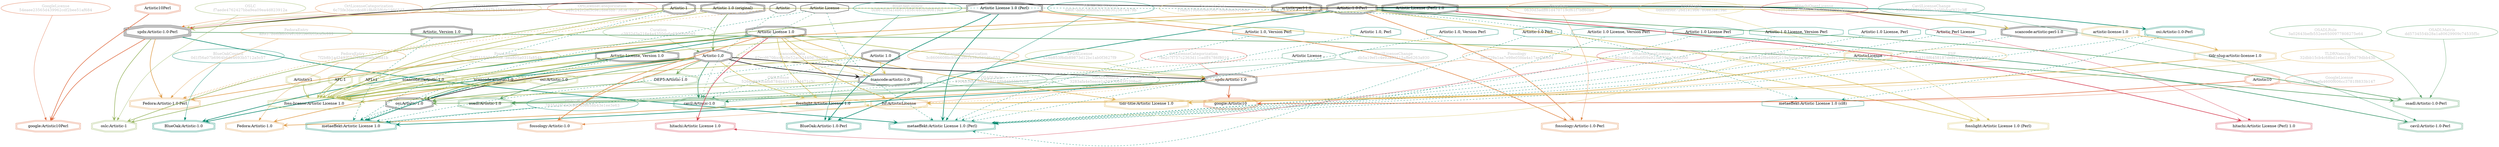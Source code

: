 strict digraph {
    node [shape=box];
    graph [splines=curved];
    317 [label="SPDXLicense\n8da691ea0e67dda5847b45633efb6444"
        ,fontcolor=gray
        ,color="#b8bf62"
        ,fillcolor="beige;1"
        ,shape=ellipse];
    318 [label="spdx:Artistic-1.0-Perl"
        ,shape=tripleoctagon];
    319 [label="Artistic-1.0-Perl"
        ,shape=doubleoctagon];
    320 [label="Artistic License 1.0 (Perl)"
        ,shape=doubleoctagon];
    333 [label="SPDXLicense\n616b853f6db89873d12bc1ab0f3627f9"
        ,fontcolor=gray
        ,color="#b8bf62"
        ,fillcolor="beige;1"
        ,shape=ellipse];
    334 [label="spdx:Artistic-1.0"
        ,shape=doubleoctagon];
    335 [label="Artistic-1.0"
        ,shape=doubleoctagon];
    336 [label="Artistic License 1.0"
        ,shape=doubleoctagon];
    4907 [label="OSILicense\n526ea8653cafb8784b43131c44471c3c"
         ,fontcolor=gray
         ,color="#78ab63"
         ,fillcolor="beige;1"
         ,shape=ellipse];
    4908 [label="osi:Artistic-1.0"
         ,shape=doubleoctagon];
    4909 [label="Artistic License, Version 1.0"
         ,shape=doubleoctagon];
    4910 [label="DEP5:Artistic-1.0"
         ,color="#78ab63"
         ,shape=doubleoctagon];
    5470 [label="GoogleLicense\n54eaee23565d439962cdf2bee51af684"
         ,fontcolor=gray
         ,color="#e06f45"
         ,fillcolor="beige;1"
         ,shape=ellipse];
    5471 [label="google:Artistic10Perl"
         ,color="#e06f45"
         ,shape=doubleoctagon];
    5472 [label=Artistic10Perl
         ,color="#e06f45"
         ,shape=doubleoctagon];
    5473 [label="GoogleLicense\na087baefa4600f606cc3781f8833b147"
         ,fontcolor=gray
         ,color="#e06f45"
         ,fillcolor="beige;1"
         ,shape=ellipse];
    5474 [label="google:Artistic10"
         ,color="#e06f45"
         ,shape=doubleoctagon];
    5475 [label=Artistic10
         ,color="#e06f45"
         ,shape=doubleoctagon];
    5921 [label="FedoraEntry\nab937b86fad00461d91be0b1bca3e999"
         ,fontcolor=gray
         ,color="#e09d4b"
         ,fillcolor="beige;1"
         ,shape=ellipse];
    5922 [label="Fedora:Artistic-1.0-Perl"
         ,color="#e09d4b"
         ,shape=doubleoctagon];
    5923 [label="Artistic 1.0 (original)"
         ,shape=doubleoctagon];
    5924 [label=Artistic
         ,shape=octagon];
    5927 [label="FedoraEntry\n7f2b8b1ad34032ac7f5aeacafe3f8d1b"
         ,fontcolor=gray
         ,color="#e09d4b"
         ,fillcolor="beige;1"
         ,shape=ellipse];
    5928 [label="Fedora:Artistic-1.0"
         ,color="#e09d4b"
         ,shape=doubleoctagon];
    9097 [label="BlueOakCouncil\n0d1f56a07b6964b6de4693b5712a5c57"
         ,fontcolor=gray
         ,color="#00876c"
         ,fillcolor="beige;1"
         ,shape=ellipse];
    9098 [label="BlueOak:Artistic-1.0"
         ,color="#00876c"
         ,shape=doubleoctagon];
    9103 [label="BlueOakCouncil\n0c867fcf5a1eb611d58c48cdc90819ee"
         ,fontcolor=gray
         ,color="#00876c"
         ,fillcolor="beige;1"
         ,shape=ellipse];
    9104 [label="BlueOak:Artistic-1.0-Perl"
         ,color="#00876c"
         ,shape=doubleoctagon];
    9561 [label="OSADLRule\n3a02643befb552ee6500977808275e64"
         ,fontcolor=gray
         ,color="#58a066"
         ,fillcolor="beige;1"
         ,shape=ellipse];
    9562 [label="osadl:Artistic-1.0-Perl"
         ,color="#58a066"
         ,shape=doubleoctagon];
    9640 [label="OSADLRule\n9104b36b13afb7e9d168b84b55fc7c1d"
         ,fontcolor=gray
         ,color="#58a066"
         ,fillcolor="beige;1"
         ,shape=ellipse];
    9641 [label="osadl:Artistic-1.0"
         ,color="#58a066"
         ,shape=doubleoctagon];
    9892 [label="OSADLMatrix\n3283afa4e5eece1a50370642f2208edf"
         ,fontcolor=gray
         ,color="#58a066"
         ,fillcolor="beige;1"
         ,shape=ellipse];
    9894 [label="OSADLMatrix\ndd5734554b28a1a80629909c74535f5c"
         ,fontcolor=gray
         ,color="#58a066"
         ,fillcolor="beige;1"
         ,shape=ellipse];
    10153 [label="FSF\nfe4318f6458187de8e14dc9b9e5da662"
          ,fontcolor=gray
          ,color="#deb256"
          ,fillcolor="beige;1"
          ,shape=ellipse];
    10154 [label="fsf:ArtisticLicense"
          ,color="#deb256"
          ,shape=doubleoctagon];
    10155 [label=ArtisticLicense
          ,color="#deb256"
          ,shape=doubleoctagon];
    12082 [label="ScancodeData\n62ecd670fcc43c0e52acb2440d762056"
          ,fontcolor=gray
          ,color="#dac767"
          ,fillcolor="beige;1"
          ,shape=ellipse];
    12083 [label="scancode:artistic-1.0"
          ,shape=doubleoctagon];
    12084 [label="Artistic 1.0"
          ,shape=doubleoctagon];
    12116 [label="ScancodeData\n15afb519b66f9e056f7bfa64ee0438dd"
          ,fontcolor=gray
          ,color="#dac767"
          ,fillcolor="beige;1"
          ,shape=ellipse];
    12117 [label="scancode:artistic-perl-1.0"
          ,shape=doubleoctagon];
    12118 [label="artistic-perl-1.0"
          ,shape=doubleoctagon];
    12119 [label="Artistic License (Perl) 1.0"
          ,shape=doubleoctagon];
    25973 [label="OSLC\nf7aede4762427bba9ea09ea4d823912a"
          ,fontcolor=gray
          ,color="#98b561"
          ,fillcolor="beige;1"
          ,shape=ellipse];
    25974 [label="oslc:Artistic-1"
          ,color="#98b561"
          ,shape=doubleoctagon];
    25975 [label="Artistic-1"
          ,shape=doubleoctagon];
    26118 [label="Fossology\nbe6729a1aa7e98e05fda4a17aef55b04"
          ,fontcolor=gray
          ,color="#e18745"
          ,fillcolor="beige;1"
          ,shape=ellipse];
    26119 [label="fossology:Artistic-1.0"
          ,color="#e18745"
          ,shape=doubleoctagon];
    27516 [label="Fossology\n0630d3adff81d470719cf61f7bff60bd"
          ,fontcolor=gray
          ,color="#e18745"
          ,fillcolor="beige;1"
          ,shape=ellipse];
    27517 [label="fossology:Artistic-1.0-Perl"
          ,color="#e18745"
          ,shape=doubleoctagon];
    28610 [label="OrtLicenseCategorization\n78e2c7f757c2363d11cadff4786f8010"
          ,fontcolor=gray
          ,color="#dc574a"
          ,fillcolor="beige;1"
          ,shape=ellipse];
    28611 [label="OrtLicenseCategorization\na48c242c2ef5c9e1d8e5bb73d3e7c529"
          ,fontcolor=gray
          ,color="#dc574a"
          ,fillcolor="beige;1"
          ,shape=ellipse];
    35464 [label="OrtLicenseCategorization\n3c8606608bcb5a52f01639a3d4d6e653"
          ,fontcolor=gray
          ,color="#e18745"
          ,fillcolor="beige;1"
          ,shape=ellipse];
    35466 [label="OrtLicenseCategorization\n6c75fe3daccdcd81f8d65f6de1986845"
          ,fontcolor=gray
          ,color="#e18745"
          ,fillcolor="beige;1"
          ,shape=ellipse];
    36497 [label="CavilLicenseChange\ndb5a19ef1c4e93a89115affe6263a930"
          ,fontcolor=gray
          ,color="#379469"
          ,fillcolor="beige;1"
          ,shape=ellipse];
    36498 [label="cavil:Artistic-1.0"
          ,color="#379469"
          ,shape=doubleoctagon];
    36499 [label="Artistic License"
          ,shape=octagon];
    36500 [label="Artistic License .."
          ,color="#379469"
          ,shape=octagon];
    36511 [label="CavilLicenseChange\n985e755701d070bc3a08bfcaf422c3ff"
          ,fontcolor=gray
          ,color="#379469"
          ,fillcolor="beige;1"
          ,shape=ellipse];
    36512 [label="cavil:Artistic-1.0-Perl"
          ,color="#379469"
          ,shape=doubleoctagon];
    38492 [label="MetaeffektLicense\n783542f7de2c997408658b43e1ee3e63"
          ,fontcolor=gray
          ,color="#00876c"
          ,fillcolor="beige;1"
          ,shape=ellipse];
    38493 [label="metaeffekt:Artistic License 1.0"
          ,color="#00876c"
          ,shape=doubleoctagon];
    38494 [label="Artistic, Version 1.0"
          ,shape=doubleoctagon];
    38501 [label="metaeffekt:Artistic License 1.0 (cl8)"
          ,color="#00876c"
          ,shape=octagon];
    38511 [label="osi:Artistic-1.0-Perl"
          ,color="#00876c"
          ,shape=doubleoctagon];
    38512 [label="MetaeffektLicense\nb80f7dd6c3ffd8fa53c96302567e479b"
          ,fontcolor=gray
          ,color="#00876c"
          ,fillcolor="beige;1"
          ,shape=ellipse];
    38513 [label="metaeffekt:Artistic License 1.0 (Perl)"
          ,color="#00876c"
          ,shape=doubleoctagon];
    38514 [label="Artistic Perl License"
          ,color="#00876c"
          ,shape=octagon];
    38515 [label="Artistic 1.0, Version Perl"
          ,color="#00876c"
          ,shape=octagon];
    38516 [label="Artistic 1.0, Perl"
          ,color="#00876c"
          ,shape=octagon];
    38517 [label="Artistic-1.0, Version Perl"
          ,color="#00876c"
          ,shape=octagon];
    38518 [label="Artistic-1.0 Perl"
          ,color="#00876c"
          ,shape=octagon];
    38519 [label="Artistic 1.0 License, Version Perl"
          ,color="#00876c"
          ,shape=octagon];
    38520 [label="Artistic 1.0 License Perl"
          ,color="#00876c"
          ,shape=octagon];
    38521 [label="Artistic-1.0 License, Version Perl"
          ,color="#00876c"
          ,shape=octagon];
    38522 [label="Artistic-1.0 License, Perl"
          ,color="#00876c"
          ,shape=octagon];
    50406 [label="FossLicense\n71f711527601cfe7bea805a031fa854b"
          ,fontcolor=gray
          ,color="#b8bf62"
          ,fillcolor="beige;1"
          ,shape=ellipse];
    50407 [label="foss-license:Artistic License 1.0"
          ,color="#b8bf62"
          ,shape=doubleoctagon];
    50408 [label="scancode://artistic-1.0"
          ,color="#b8bf62"
          ,shape=doubleoctagon];
    50409 [label="scancode:artistic-1.0"
          ,color="#b8bf62"
          ,shape=doubleoctagon];
    50410 [label="osi:Artistic-1.0"
          ,color="#b8bf62"
          ,shape=doubleoctagon];
    50411 [label=Artisticv1
          ,color="#b8bf62"
          ,shape=doubleoctagon];
    50412 [label="AFL-1"
          ,color="#b8bf62"
          ,shape=doubleoctagon];
    50413 [label=AFLv1
          ,color="#b8bf62"
          ,shape=doubleoctagon];
    51039 [label="FOSSLight\n0dfd9ff9bf726d1e19b6780ee3ae19ac"
          ,fontcolor=gray
          ,color="#dac767"
          ,fillcolor="beige;1"
          ,shape=ellipse];
    51040 [label="fosslight:Artistic License 1.0 (Perl)"
          ,color="#dac767"
          ,shape=doubleoctagon];
    51041 [label="FOSSLight\n67ca419b42f8e680f2c19a5e6e3e7fa5"
          ,fontcolor=gray
          ,color="#dac767"
          ,fillcolor="beige;1"
          ,shape=ellipse];
    51042 [label="fosslight:Artistic License 1.0"
          ,color="#dac767"
          ,shape=doubleoctagon];
    52057 [label="HitachiOpenLicense\n92cd8e1ac6a6f09a923ac736e76da300"
          ,fontcolor=gray
          ,color="#d43d51"
          ,fillcolor="beige;1"
          ,shape=ellipse];
    52058 [label="hitachi:Artistic License 1.0"
          ,color="#d43d51"
          ,shape=doubleoctagon];
    52386 [label="HitachiOpenLicense\ne2525d8a7455fa5ffbe93166293e5cec"
          ,fontcolor=gray
          ,color="#d43d51"
          ,fillcolor="beige;1"
          ,shape=ellipse];
    52387 [label="hitachi:Artistic License (Perl) 1.0"
          ,color="#d43d51"
          ,shape=doubleoctagon];
    56635 [label="TLDRNaming\n32dbb15cb4c68bd1e4e1399d79dbb43b"
          ,fontcolor=gray
          ,color="#deb256"
          ,fillcolor="beige;1"
          ,shape=ellipse];
    56636 [label="tldr-title:Artistic License 1.0"
          ,color="#deb256"
          ,shape=doubleoctagon];
    56637 [label="tldr-slug:artistic-license-1.0"
          ,color="#deb256"
          ,shape=doubleoctagon];
    56638 [label="artistic-license-1.0"
          ,color="#deb256"
          ,shape=doubleoctagon];
    58455 [label="Curation\nc3932d3a216e4a4350da6e656f8a9045"
          ,fontcolor=gray
          ,color="#78ab63"
          ,fillcolor="beige;1"
          ,shape=ellipse];
    317 -> 318 [weight=0.5
               ,color="#b8bf62"];
    318 -> 5471 [style=bold
                ,arrowhead=vee
                ,weight=0.7
                ,color="#e06f45"];
    318 -> 5922 [style=bold
                ,arrowhead=vee
                ,weight=0.7
                ,color="#e09d4b"];
    318 -> 9562 [style=bold
                ,arrowhead=vee
                ,weight=0.7
                ,color="#58a066"];
    318 -> 25974 [style=bold
                 ,arrowhead=vee
                 ,weight=0.7
                 ,color="#98b561"];
    318 -> 38513 [style=bold
                 ,arrowhead=vee
                 ,weight=0.7
                 ,color="#00876c"];
    319 -> 318 [style=bold
               ,arrowhead=vee
               ,weight=0.7];
    319 -> 5922 [style=bold
                ,arrowhead=vee
                ,weight=0.7
                ,color="#e09d4b"];
    319 -> 9104 [style=bold
                ,arrowhead=vee
                ,weight=0.7
                ,color="#00876c"];
    319 -> 9562 [style=bold
                ,arrowhead=vee
                ,weight=0.7
                ,color="#58a066"];
    319 -> 27517 [style=bold
                 ,arrowhead=vee
                 ,weight=0.7
                 ,color="#e18745"];
    319 -> 36512 [style=bold
                 ,arrowhead=vee
                 ,weight=0.7
                 ,color="#379469"];
    319 -> 36512 [style=bold
                 ,arrowhead=vee
                 ,weight=0.7
                 ,color="#379469"];
    319 -> 38511 [style=bold
                 ,arrowhead=vee
                 ,weight=0.7
                 ,color="#00876c"];
    319 -> 51040 [style=bold
                 ,arrowhead=vee
                 ,weight=0.7
                 ,color="#dac767"];
    320 -> 318 [style=bold
               ,arrowhead=vee
               ,weight=0.7
               ,color="#b8bf62"];
    320 -> 9104 [style=bold
                ,arrowhead=vee
                ,weight=0.7
                ,color="#00876c"];
    320 -> 25974 [style=bold
                 ,arrowhead=vee
                 ,weight=0.7
                 ,color="#98b561"];
    320 -> 27517 [style=bold
                 ,arrowhead=vee
                 ,weight=0.7
                 ,color="#e18745"];
    320 -> 38513 [style=bold
                 ,arrowhead=vee
                 ,weight=0.7
                 ,color="#00876c"];
    320 -> 38513 [style=bold
                 ,arrowhead=vee
                 ,weight=0.7
                 ,color="#00876c"];
    320 -> 51040 [style=bold
                 ,arrowhead=vee
                 ,weight=0.7
                 ,color="#dac767"];
    333 -> 334 [weight=0.5
               ,color="#b8bf62"];
    334 -> 4908 [style=bold
                ,arrowhead=vee
                ,weight=0.7
                ,color="#78ab63"];
    334 -> 5474 [style=bold
                ,arrowhead=vee
                ,weight=0.7
                ,color="#e06f45"];
    334 -> 5928 [style=bold
                ,arrowhead=vee
                ,weight=0.7
                ,color="#e09d4b"];
    334 -> 9641 [style=bold
                ,arrowhead=vee
                ,weight=0.7
                ,color="#58a066"];
    334 -> 10154 [style=dashed
                 ,arrowhead=vee
                 ,weight=0.5
                 ,color="#deb256"];
    334 -> 38493 [style=bold
                 ,arrowhead=vee
                 ,weight=0.7
                 ,color="#00876c"];
    335 -> 334 [style=bold
               ,arrowhead=vee
               ,weight=0.7];
    335 -> 4908 [style=bold
                ,arrowhead=vee
                ,weight=0.7];
    335 -> 4910 [style=bold
                ,arrowhead=vee
                ,weight=0.7
                ,color="#78ab63"];
    335 -> 5928 [style=bold
                ,arrowhead=vee
                ,weight=0.7
                ,color="#e09d4b"];
    335 -> 9098 [style=bold
                ,arrowhead=vee
                ,weight=0.7
                ,color="#00876c"];
    335 -> 9641 [style=bold
                ,arrowhead=vee
                ,weight=0.7
                ,color="#58a066"];
    335 -> 12083 [style=bold
                 ,arrowhead=vee
                 ,weight=0.7];
    335 -> 26119 [style=bold
                 ,arrowhead=vee
                 ,weight=0.7
                 ,color="#e18745"];
    335 -> 36498 [style=bold
                 ,arrowhead=vee
                 ,weight=0.7
                 ,color="#379469"];
    335 -> 36498 [style=bold
                 ,arrowhead=vee
                 ,weight=0.7
                 ,color="#379469"];
    335 -> 50407 [style=bold
                 ,arrowhead=vee
                 ,weight=0.7
                 ,color="#b8bf62"];
    335 -> 51042 [style=bold
                 ,arrowhead=vee
                 ,weight=0.7
                 ,color="#dac767"];
    336 -> 334 [style=bold
               ,arrowhead=vee
               ,weight=0.7
               ,color="#b8bf62"];
    336 -> 9098 [style=bold
                ,arrowhead=vee
                ,weight=0.7
                ,color="#00876c"];
    336 -> 10154 [style=bold
                 ,arrowhead=vee
                 ,weight=0.7
                 ,color="#deb256"];
    336 -> 12083 [style=bold
                 ,arrowhead=vee
                 ,weight=0.7
                 ,color="#dac767"];
    336 -> 26119 [style=bold
                 ,arrowhead=vee
                 ,weight=0.7
                 ,color="#e18745"];
    336 -> 38493 [style=bold
                 ,arrowhead=vee
                 ,weight=0.7
                 ,color="#00876c"];
    336 -> 38493 [style=bold
                 ,arrowhead=vee
                 ,weight=0.7
                 ,color="#00876c"];
    336 -> 50407 [style=bold
                 ,arrowhead=vee
                 ,weight=0.7
                 ,color="#b8bf62"];
    336 -> 51042 [style=bold
                 ,arrowhead=vee
                 ,weight=0.7
                 ,color="#dac767"];
    336 -> 52058 [style=bold
                 ,arrowhead=vee
                 ,weight=0.7
                 ,color="#d43d51"];
    336 -> 56636 [style=bold
                 ,arrowhead=vee
                 ,weight=0.7
                 ,color="#deb256"];
    4907 -> 4908 [weight=0.5
                 ,color="#78ab63"];
    4908 -> 38493 [style=dashed
                  ,arrowhead=vee
                  ,weight=0.5
                  ,color="#00876c"];
    4909 -> 4908 [style=bold
                 ,arrowhead=vee
                 ,weight=0.7
                 ,color="#78ab63"];
    4909 -> 38493 [style=dashed
                  ,arrowhead=vee
                  ,weight=0.5
                  ,color="#00876c"];
    4909 -> 50407 [style=bold
                  ,arrowhead=vee
                  ,weight=0.7
                  ,color="#b8bf62"];
    4910 -> 4908 [style=bold
                 ,arrowhead=vee
                 ,weight=0.7
                 ,color="#78ab63"];
    5470 -> 5471 [weight=0.5
                 ,color="#e06f45"];
    5472 -> 5471 [style=bold
                 ,arrowhead=vee
                 ,weight=0.7
                 ,color="#e06f45"];
    5473 -> 5474 [weight=0.5
                 ,color="#e06f45"];
    5475 -> 5474 [style=bold
                 ,arrowhead=vee
                 ,weight=0.7
                 ,color="#e06f45"];
    5921 -> 5922 [weight=0.5
                 ,color="#e09d4b"];
    5923 -> 335 [style=bold
                ,arrowhead=vee
                ,weight=0.7
                ,color="#78ab63"];
    5923 -> 5922 [style=dashed
                 ,arrowhead=vee
                 ,weight=0.5
                 ,color="#e09d4b"];
    5923 -> 50407 [style=bold
                  ,arrowhead=vee
                  ,weight=0.7
                  ,color="#b8bf62"];
    5924 -> 5922 [style=dashed
                 ,arrowhead=vee
                 ,weight=0.5
                 ,color="#e09d4b"];
    5924 -> 36498 [style=dashed
                  ,arrowhead=vee
                  ,weight=0.5
                  ,color="#379469"];
    5927 -> 5928 [weight=0.5
                 ,color="#e09d4b"];
    9097 -> 9098 [weight=0.5
                 ,color="#00876c"];
    9103 -> 9104 [weight=0.5
                 ,color="#00876c"];
    9561 -> 9562 [weight=0.5
                 ,color="#58a066"];
    9640 -> 9641 [weight=0.5
                 ,color="#58a066"];
    9892 -> 9641 [weight=0.5
                 ,color="#58a066"];
    9894 -> 9562 [weight=0.5
                 ,color="#58a066"];
    10153 -> 10154 [weight=0.5
                   ,color="#deb256"];
    10155 -> 10154 [style=bold
                   ,arrowhead=vee
                   ,weight=0.7
                   ,color="#deb256"];
    12082 -> 12083 [weight=0.5
                   ,color="#dac767"];
    12083 -> 38493 [style=dashed
                   ,arrowhead=vee
                   ,weight=0.5
                   ,color="#00876c"];
    12083 -> 50407 [style=bold
                   ,arrowhead=vee
                   ,weight=0.7
                   ,color="#b8bf62"];
    12084 -> 12083 [style=bold
                   ,arrowhead=vee
                   ,weight=0.7
                   ,color="#dac767"];
    12084 -> 36498 [style=dashed
                   ,arrowhead=vee
                   ,weight=0.5
                   ,color="#379469"];
    12084 -> 38493 [style=dashed
                   ,arrowhead=vee
                   ,weight=0.5
                   ,color="#00876c"];
    12084 -> 50407 [style=bold
                   ,arrowhead=vee
                   ,weight=0.7
                   ,color="#b8bf62"];
    12116 -> 12117 [weight=0.5
                   ,color="#dac767"];
    12117 -> 38513 [style=dashed
                   ,arrowhead=vee
                   ,weight=0.5
                   ,color="#00876c"];
    12118 -> 12117 [style=bold
                   ,arrowhead=vee
                   ,weight=0.7];
    12119 -> 12117 [style=bold
                   ,arrowhead=vee
                   ,weight=0.7
                   ,color="#dac767"];
    12119 -> 50407 [style=bold
                   ,arrowhead=vee
                   ,weight=0.7
                   ,color="#b8bf62"];
    12119 -> 52387 [style=bold
                   ,arrowhead=vee
                   ,weight=0.7
                   ,color="#d43d51"];
    25973 -> 25974 [weight=0.5
                   ,color="#98b561"];
    25975 -> 25974 [style=bold
                   ,arrowhead=vee
                   ,weight=0.7
                   ,color="#98b561"];
    25975 -> 38493 [style=dashed
                   ,arrowhead=vee
                   ,weight=0.5
                   ,color="#00876c"];
    25975 -> 50407 [style=bold
                   ,arrowhead=vee
                   ,weight=0.7
                   ,color="#b8bf62"];
    26118 -> 26119 [weight=0.5
                   ,color="#e18745"];
    27516 -> 27517 [weight=0.5
                   ,color="#e18745"];
    28610 -> 334 [weight=0.5
                 ,color="#dc574a"];
    28611 -> 318 [weight=0.5
                 ,color="#dc574a"];
    35464 -> 334 [weight=0.5
                 ,color="#e18745"];
    35466 -> 318 [weight=0.5
                 ,color="#e18745"];
    36497 -> 36498 [weight=0.5
                   ,color="#379469"];
    36499 -> 36498 [style=dashed
                   ,arrowhead=vee
                   ,weight=0.5
                   ,color="#379469"];
    36499 -> 38493 [style=dashed
                   ,arrowhead=vee
                   ,weight=0.5
                   ,color="#00876c"];
    36499 -> 38501 [style=dashed
                   ,arrowhead=vee
                   ,weight=0.5
                   ,color="#00876c"];
    36499 -> 38513 [style=dashed
                   ,arrowhead=vee
                   ,weight=0.5
                   ,color="#00876c"];
    36500 -> 36498 [style=dashed
                   ,arrowhead=vee
                   ,weight=0.5
                   ,color="#379469"];
    36511 -> 36512 [weight=0.5
                   ,color="#379469"];
    38492 -> 38493 [weight=0.5
                   ,color="#00876c"];
    38494 -> 38493 [style=dashed
                   ,arrowhead=vee
                   ,weight=0.5
                   ,color="#00876c"];
    38494 -> 50407 [style=bold
                   ,arrowhead=vee
                   ,weight=0.7
                   ,color="#b8bf62"];
    38511 -> 38501 [style=dashed
                   ,arrowhead=vee
                   ,weight=0.5
                   ,color="#00876c"];
    38511 -> 38513 [style=dashed
                   ,arrowhead=vee
                   ,weight=0.5
                   ,color="#00876c"];
    38512 -> 38513 [weight=0.5
                   ,color="#00876c"];
    38514 -> 38513 [style=dashed
                   ,arrowhead=vee
                   ,weight=0.5
                   ,color="#00876c"];
    38515 -> 38513 [style=dashed
                   ,arrowhead=vee
                   ,weight=0.5
                   ,color="#00876c"];
    38516 -> 38513 [style=dashed
                   ,arrowhead=vee
                   ,weight=0.5
                   ,color="#00876c"];
    38517 -> 38513 [style=dashed
                   ,arrowhead=vee
                   ,weight=0.5
                   ,color="#00876c"];
    38518 -> 38513 [style=dashed
                   ,arrowhead=vee
                   ,weight=0.5
                   ,color="#00876c"];
    38519 -> 38513 [style=dashed
                   ,arrowhead=vee
                   ,weight=0.5
                   ,color="#00876c"];
    38520 -> 38513 [style=dashed
                   ,arrowhead=vee
                   ,weight=0.5
                   ,color="#00876c"];
    38521 -> 38513 [style=dashed
                   ,arrowhead=vee
                   ,weight=0.5
                   ,color="#00876c"];
    38522 -> 38513 [style=dashed
                   ,arrowhead=vee
                   ,weight=0.5
                   ,color="#00876c"];
    50406 -> 50407 [weight=0.5
                   ,color="#b8bf62"];
    50408 -> 50407 [style=bold
                   ,arrowhead=vee
                   ,weight=0.7
                   ,color="#b8bf62"];
    50409 -> 50407 [style=bold
                   ,arrowhead=vee
                   ,weight=0.7
                   ,color="#b8bf62"];
    50410 -> 50407 [style=bold
                   ,arrowhead=vee
                   ,weight=0.7
                   ,color="#b8bf62"];
    50411 -> 50407 [style=bold
                   ,arrowhead=vee
                   ,weight=0.7
                   ,color="#b8bf62"];
    50412 -> 50407 [style=bold
                   ,arrowhead=vee
                   ,weight=0.7
                   ,color="#b8bf62"];
    50413 -> 50407 [style=bold
                   ,arrowhead=vee
                   ,weight=0.7
                   ,color="#b8bf62"];
    51039 -> 51040 [weight=0.5
                   ,color="#dac767"];
    51041 -> 51042 [weight=0.5
                   ,color="#dac767"];
    52057 -> 52058 [weight=0.5
                   ,color="#d43d51"];
    52386 -> 52387 [weight=0.5
                   ,color="#d43d51"];
    56635 -> 56636 [weight=0.5
                   ,color="#deb256"];
    56637 -> 56636 [style=bold
                   ,arrowhead=vee
                   ,weight=0.7
                   ,color="#deb256"];
    56638 -> 56637 [style=bold
                   ,arrowhead=vee
                   ,weight=0.7
                   ,color="#deb256"];
    58455 -> 335 [weight=0.5
                 ,color="#78ab63"];
}
